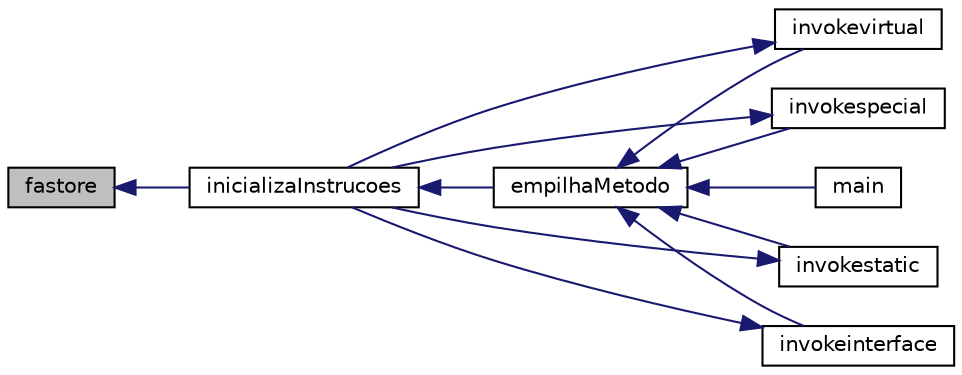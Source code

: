 digraph "fastore"
{
 // INTERACTIVE_SVG=YES
  edge [fontname="Helvetica",fontsize="10",labelfontname="Helvetica",labelfontsize="10"];
  node [fontname="Helvetica",fontsize="10",shape=record];
  rankdir="LR";
  Node901 [label="fastore",height=0.2,width=0.4,color="black", fillcolor="grey75", style="filled", fontcolor="black"];
  Node901 -> Node902 [dir="back",color="midnightblue",fontsize="10",style="solid"];
  Node902 [label="inicializaInstrucoes",height=0.2,width=0.4,color="black", fillcolor="white", style="filled",URL="$instrucao_8h.html#a308f4b87fb42ab5a62790c0127003ebe"];
  Node902 -> Node903 [dir="back",color="midnightblue",fontsize="10",style="solid"];
  Node903 [label="empilhaMetodo",height=0.2,width=0.4,color="black", fillcolor="white", style="filled",URL="$metodo_8h.html#a68acc5b3f2238f62b7d0ee50964183c1"];
  Node903 -> Node904 [dir="back",color="midnightblue",fontsize="10",style="solid"];
  Node904 [label="invokevirtual",height=0.2,width=0.4,color="black", fillcolor="white", style="filled",URL="$instrucao_8h.html#a78801a57dd7317b58754d741e22607a7"];
  Node904 -> Node902 [dir="back",color="midnightblue",fontsize="10",style="solid"];
  Node903 -> Node905 [dir="back",color="midnightblue",fontsize="10",style="solid"];
  Node905 [label="invokespecial",height=0.2,width=0.4,color="black", fillcolor="white", style="filled",URL="$instrucao_8h.html#aea396d65920fd2046b81c2b5742f8fc2"];
  Node905 -> Node902 [dir="back",color="midnightblue",fontsize="10",style="solid"];
  Node903 -> Node906 [dir="back",color="midnightblue",fontsize="10",style="solid"];
  Node906 [label="invokestatic",height=0.2,width=0.4,color="black", fillcolor="white", style="filled",URL="$instrucao_8h.html#a99b74fdcaa5d59615718fc49f4cb1bf2"];
  Node906 -> Node902 [dir="back",color="midnightblue",fontsize="10",style="solid"];
  Node903 -> Node907 [dir="back",color="midnightblue",fontsize="10",style="solid"];
  Node907 [label="invokeinterface",height=0.2,width=0.4,color="black", fillcolor="white", style="filled",URL="$instrucao_8h.html#a04465c61aa4c123ce79dc562244e7af8"];
  Node907 -> Node902 [dir="back",color="midnightblue",fontsize="10",style="solid"];
  Node903 -> Node908 [dir="back",color="midnightblue",fontsize="10",style="solid"];
  Node908 [label="main",height=0.2,width=0.4,color="black", fillcolor="white", style="filled",URL="$main_8c.html#a0ddf1224851353fc92bfbff6f499fa97"];
}
